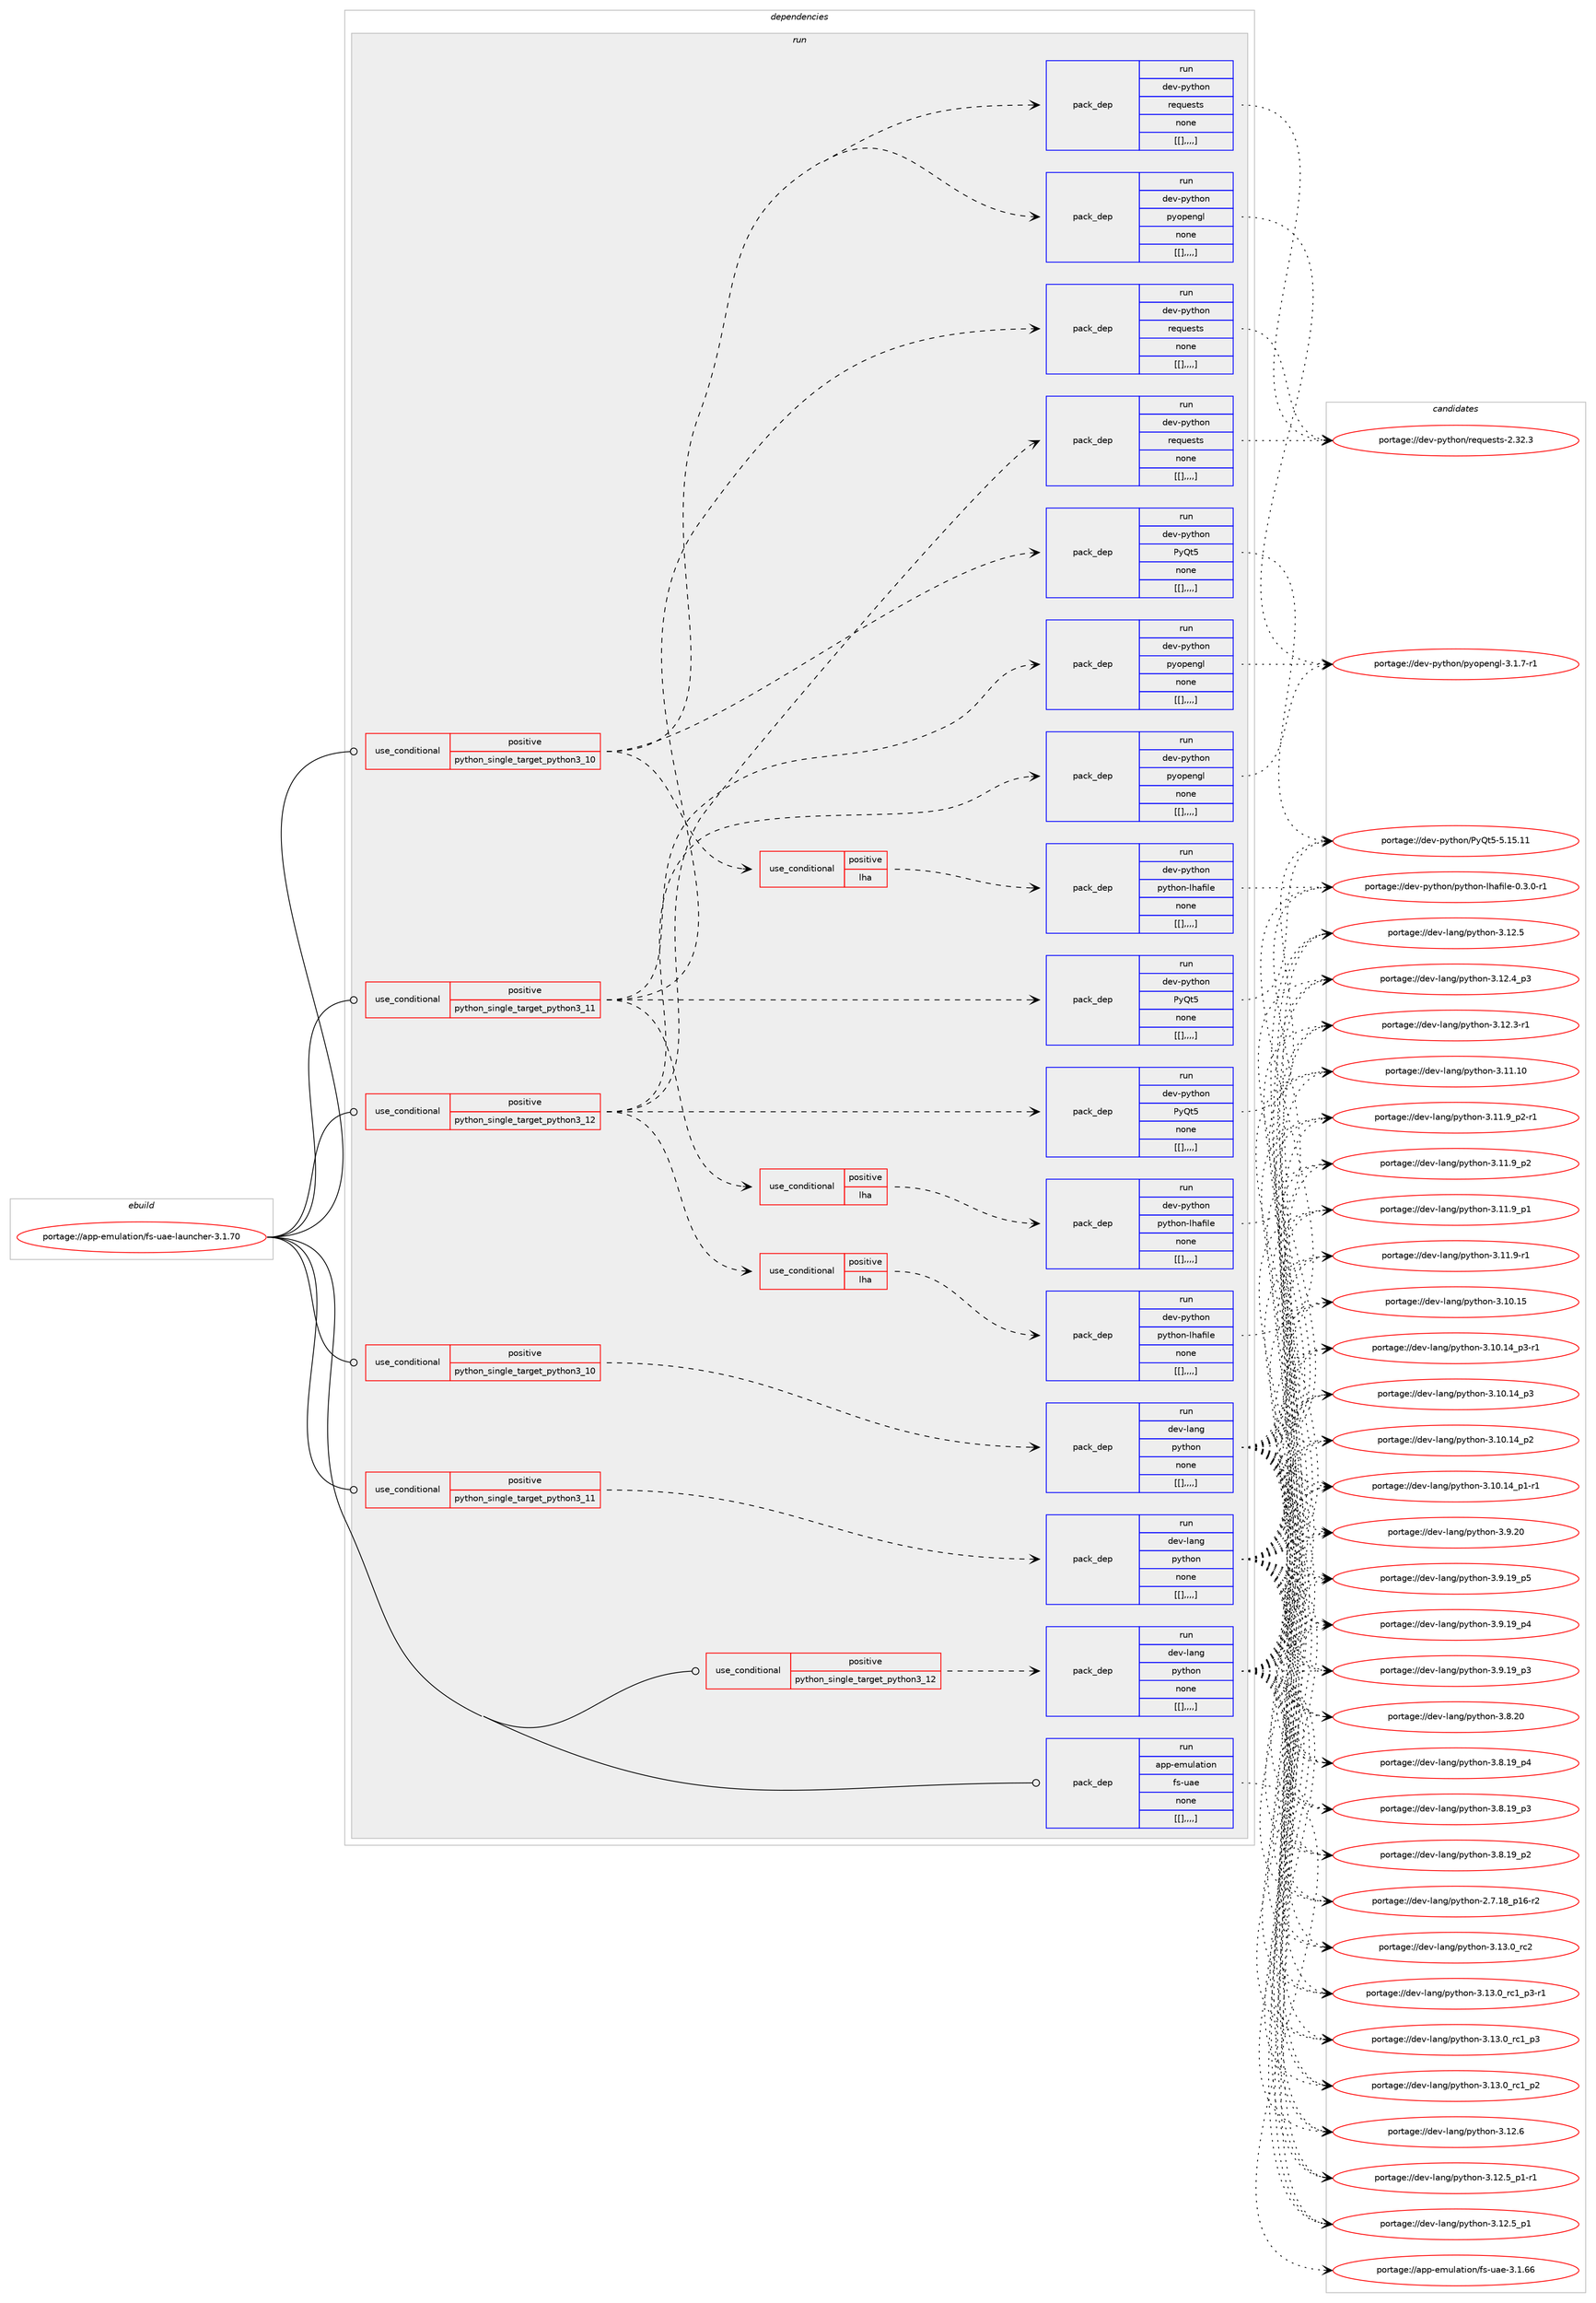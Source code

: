 digraph prolog {

# *************
# Graph options
# *************

newrank=true;
concentrate=true;
compound=true;
graph [rankdir=LR,fontname=Helvetica,fontsize=10,ranksep=1.5];#, ranksep=2.5, nodesep=0.2];
edge  [arrowhead=vee];
node  [fontname=Helvetica,fontsize=10];

# **********
# The ebuild
# **********

subgraph cluster_leftcol {
color=gray;
label=<<i>ebuild</i>>;
id [label="portage://app-emulation/fs-uae-launcher-3.1.70", color=red, width=4, href="../app-emulation/fs-uae-launcher-3.1.70.svg"];
}

# ****************
# The dependencies
# ****************

subgraph cluster_midcol {
color=gray;
label=<<i>dependencies</i>>;
subgraph cluster_compile {
fillcolor="#eeeeee";
style=filled;
label=<<i>compile</i>>;
}
subgraph cluster_compileandrun {
fillcolor="#eeeeee";
style=filled;
label=<<i>compile and run</i>>;
}
subgraph cluster_run {
fillcolor="#eeeeee";
style=filled;
label=<<i>run</i>>;
subgraph cond6643 {
dependency24711 [label=<<TABLE BORDER="0" CELLBORDER="1" CELLSPACING="0" CELLPADDING="4"><TR><TD ROWSPAN="3" CELLPADDING="10">use_conditional</TD></TR><TR><TD>positive</TD></TR><TR><TD>python_single_target_python3_10</TD></TR></TABLE>>, shape=none, color=red];
subgraph pack17916 {
dependency24712 [label=<<TABLE BORDER="0" CELLBORDER="1" CELLSPACING="0" CELLPADDING="4" WIDTH="220"><TR><TD ROWSPAN="6" CELLPADDING="30">pack_dep</TD></TR><TR><TD WIDTH="110">run</TD></TR><TR><TD>dev-lang</TD></TR><TR><TD>python</TD></TR><TR><TD>none</TD></TR><TR><TD>[[],,,,]</TD></TR></TABLE>>, shape=none, color=blue];
}
dependency24711:e -> dependency24712:w [weight=20,style="dashed",arrowhead="vee"];
}
id:e -> dependency24711:w [weight=20,style="solid",arrowhead="odot"];
subgraph cond6644 {
dependency24713 [label=<<TABLE BORDER="0" CELLBORDER="1" CELLSPACING="0" CELLPADDING="4"><TR><TD ROWSPAN="3" CELLPADDING="10">use_conditional</TD></TR><TR><TD>positive</TD></TR><TR><TD>python_single_target_python3_10</TD></TR></TABLE>>, shape=none, color=red];
subgraph pack17917 {
dependency24714 [label=<<TABLE BORDER="0" CELLBORDER="1" CELLSPACING="0" CELLPADDING="4" WIDTH="220"><TR><TD ROWSPAN="6" CELLPADDING="30">pack_dep</TD></TR><TR><TD WIDTH="110">run</TD></TR><TR><TD>dev-python</TD></TR><TR><TD>PyQt5</TD></TR><TR><TD>none</TD></TR><TR><TD>[[],,,,]</TD></TR></TABLE>>, shape=none, color=blue];
}
dependency24713:e -> dependency24714:w [weight=20,style="dashed",arrowhead="vee"];
subgraph pack17918 {
dependency24715 [label=<<TABLE BORDER="0" CELLBORDER="1" CELLSPACING="0" CELLPADDING="4" WIDTH="220"><TR><TD ROWSPAN="6" CELLPADDING="30">pack_dep</TD></TR><TR><TD WIDTH="110">run</TD></TR><TR><TD>dev-python</TD></TR><TR><TD>pyopengl</TD></TR><TR><TD>none</TD></TR><TR><TD>[[],,,,]</TD></TR></TABLE>>, shape=none, color=blue];
}
dependency24713:e -> dependency24715:w [weight=20,style="dashed",arrowhead="vee"];
subgraph pack17919 {
dependency24716 [label=<<TABLE BORDER="0" CELLBORDER="1" CELLSPACING="0" CELLPADDING="4" WIDTH="220"><TR><TD ROWSPAN="6" CELLPADDING="30">pack_dep</TD></TR><TR><TD WIDTH="110">run</TD></TR><TR><TD>dev-python</TD></TR><TR><TD>requests</TD></TR><TR><TD>none</TD></TR><TR><TD>[[],,,,]</TD></TR></TABLE>>, shape=none, color=blue];
}
dependency24713:e -> dependency24716:w [weight=20,style="dashed",arrowhead="vee"];
subgraph cond6645 {
dependency24717 [label=<<TABLE BORDER="0" CELLBORDER="1" CELLSPACING="0" CELLPADDING="4"><TR><TD ROWSPAN="3" CELLPADDING="10">use_conditional</TD></TR><TR><TD>positive</TD></TR><TR><TD>lha</TD></TR></TABLE>>, shape=none, color=red];
subgraph pack17920 {
dependency24718 [label=<<TABLE BORDER="0" CELLBORDER="1" CELLSPACING="0" CELLPADDING="4" WIDTH="220"><TR><TD ROWSPAN="6" CELLPADDING="30">pack_dep</TD></TR><TR><TD WIDTH="110">run</TD></TR><TR><TD>dev-python</TD></TR><TR><TD>python-lhafile</TD></TR><TR><TD>none</TD></TR><TR><TD>[[],,,,]</TD></TR></TABLE>>, shape=none, color=blue];
}
dependency24717:e -> dependency24718:w [weight=20,style="dashed",arrowhead="vee"];
}
dependency24713:e -> dependency24717:w [weight=20,style="dashed",arrowhead="vee"];
}
id:e -> dependency24713:w [weight=20,style="solid",arrowhead="odot"];
subgraph cond6646 {
dependency24719 [label=<<TABLE BORDER="0" CELLBORDER="1" CELLSPACING="0" CELLPADDING="4"><TR><TD ROWSPAN="3" CELLPADDING="10">use_conditional</TD></TR><TR><TD>positive</TD></TR><TR><TD>python_single_target_python3_11</TD></TR></TABLE>>, shape=none, color=red];
subgraph pack17921 {
dependency24720 [label=<<TABLE BORDER="0" CELLBORDER="1" CELLSPACING="0" CELLPADDING="4" WIDTH="220"><TR><TD ROWSPAN="6" CELLPADDING="30">pack_dep</TD></TR><TR><TD WIDTH="110">run</TD></TR><TR><TD>dev-lang</TD></TR><TR><TD>python</TD></TR><TR><TD>none</TD></TR><TR><TD>[[],,,,]</TD></TR></TABLE>>, shape=none, color=blue];
}
dependency24719:e -> dependency24720:w [weight=20,style="dashed",arrowhead="vee"];
}
id:e -> dependency24719:w [weight=20,style="solid",arrowhead="odot"];
subgraph cond6647 {
dependency24721 [label=<<TABLE BORDER="0" CELLBORDER="1" CELLSPACING="0" CELLPADDING="4"><TR><TD ROWSPAN="3" CELLPADDING="10">use_conditional</TD></TR><TR><TD>positive</TD></TR><TR><TD>python_single_target_python3_11</TD></TR></TABLE>>, shape=none, color=red];
subgraph pack17922 {
dependency24722 [label=<<TABLE BORDER="0" CELLBORDER="1" CELLSPACING="0" CELLPADDING="4" WIDTH="220"><TR><TD ROWSPAN="6" CELLPADDING="30">pack_dep</TD></TR><TR><TD WIDTH="110">run</TD></TR><TR><TD>dev-python</TD></TR><TR><TD>PyQt5</TD></TR><TR><TD>none</TD></TR><TR><TD>[[],,,,]</TD></TR></TABLE>>, shape=none, color=blue];
}
dependency24721:e -> dependency24722:w [weight=20,style="dashed",arrowhead="vee"];
subgraph pack17923 {
dependency24723 [label=<<TABLE BORDER="0" CELLBORDER="1" CELLSPACING="0" CELLPADDING="4" WIDTH="220"><TR><TD ROWSPAN="6" CELLPADDING="30">pack_dep</TD></TR><TR><TD WIDTH="110">run</TD></TR><TR><TD>dev-python</TD></TR><TR><TD>pyopengl</TD></TR><TR><TD>none</TD></TR><TR><TD>[[],,,,]</TD></TR></TABLE>>, shape=none, color=blue];
}
dependency24721:e -> dependency24723:w [weight=20,style="dashed",arrowhead="vee"];
subgraph pack17924 {
dependency24724 [label=<<TABLE BORDER="0" CELLBORDER="1" CELLSPACING="0" CELLPADDING="4" WIDTH="220"><TR><TD ROWSPAN="6" CELLPADDING="30">pack_dep</TD></TR><TR><TD WIDTH="110">run</TD></TR><TR><TD>dev-python</TD></TR><TR><TD>requests</TD></TR><TR><TD>none</TD></TR><TR><TD>[[],,,,]</TD></TR></TABLE>>, shape=none, color=blue];
}
dependency24721:e -> dependency24724:w [weight=20,style="dashed",arrowhead="vee"];
subgraph cond6648 {
dependency24725 [label=<<TABLE BORDER="0" CELLBORDER="1" CELLSPACING="0" CELLPADDING="4"><TR><TD ROWSPAN="3" CELLPADDING="10">use_conditional</TD></TR><TR><TD>positive</TD></TR><TR><TD>lha</TD></TR></TABLE>>, shape=none, color=red];
subgraph pack17925 {
dependency24726 [label=<<TABLE BORDER="0" CELLBORDER="1" CELLSPACING="0" CELLPADDING="4" WIDTH="220"><TR><TD ROWSPAN="6" CELLPADDING="30">pack_dep</TD></TR><TR><TD WIDTH="110">run</TD></TR><TR><TD>dev-python</TD></TR><TR><TD>python-lhafile</TD></TR><TR><TD>none</TD></TR><TR><TD>[[],,,,]</TD></TR></TABLE>>, shape=none, color=blue];
}
dependency24725:e -> dependency24726:w [weight=20,style="dashed",arrowhead="vee"];
}
dependency24721:e -> dependency24725:w [weight=20,style="dashed",arrowhead="vee"];
}
id:e -> dependency24721:w [weight=20,style="solid",arrowhead="odot"];
subgraph cond6649 {
dependency24727 [label=<<TABLE BORDER="0" CELLBORDER="1" CELLSPACING="0" CELLPADDING="4"><TR><TD ROWSPAN="3" CELLPADDING="10">use_conditional</TD></TR><TR><TD>positive</TD></TR><TR><TD>python_single_target_python3_12</TD></TR></TABLE>>, shape=none, color=red];
subgraph pack17926 {
dependency24728 [label=<<TABLE BORDER="0" CELLBORDER="1" CELLSPACING="0" CELLPADDING="4" WIDTH="220"><TR><TD ROWSPAN="6" CELLPADDING="30">pack_dep</TD></TR><TR><TD WIDTH="110">run</TD></TR><TR><TD>dev-lang</TD></TR><TR><TD>python</TD></TR><TR><TD>none</TD></TR><TR><TD>[[],,,,]</TD></TR></TABLE>>, shape=none, color=blue];
}
dependency24727:e -> dependency24728:w [weight=20,style="dashed",arrowhead="vee"];
}
id:e -> dependency24727:w [weight=20,style="solid",arrowhead="odot"];
subgraph cond6650 {
dependency24729 [label=<<TABLE BORDER="0" CELLBORDER="1" CELLSPACING="0" CELLPADDING="4"><TR><TD ROWSPAN="3" CELLPADDING="10">use_conditional</TD></TR><TR><TD>positive</TD></TR><TR><TD>python_single_target_python3_12</TD></TR></TABLE>>, shape=none, color=red];
subgraph pack17927 {
dependency24730 [label=<<TABLE BORDER="0" CELLBORDER="1" CELLSPACING="0" CELLPADDING="4" WIDTH="220"><TR><TD ROWSPAN="6" CELLPADDING="30">pack_dep</TD></TR><TR><TD WIDTH="110">run</TD></TR><TR><TD>dev-python</TD></TR><TR><TD>PyQt5</TD></TR><TR><TD>none</TD></TR><TR><TD>[[],,,,]</TD></TR></TABLE>>, shape=none, color=blue];
}
dependency24729:e -> dependency24730:w [weight=20,style="dashed",arrowhead="vee"];
subgraph pack17928 {
dependency24731 [label=<<TABLE BORDER="0" CELLBORDER="1" CELLSPACING="0" CELLPADDING="4" WIDTH="220"><TR><TD ROWSPAN="6" CELLPADDING="30">pack_dep</TD></TR><TR><TD WIDTH="110">run</TD></TR><TR><TD>dev-python</TD></TR><TR><TD>pyopengl</TD></TR><TR><TD>none</TD></TR><TR><TD>[[],,,,]</TD></TR></TABLE>>, shape=none, color=blue];
}
dependency24729:e -> dependency24731:w [weight=20,style="dashed",arrowhead="vee"];
subgraph pack17929 {
dependency24732 [label=<<TABLE BORDER="0" CELLBORDER="1" CELLSPACING="0" CELLPADDING="4" WIDTH="220"><TR><TD ROWSPAN="6" CELLPADDING="30">pack_dep</TD></TR><TR><TD WIDTH="110">run</TD></TR><TR><TD>dev-python</TD></TR><TR><TD>requests</TD></TR><TR><TD>none</TD></TR><TR><TD>[[],,,,]</TD></TR></TABLE>>, shape=none, color=blue];
}
dependency24729:e -> dependency24732:w [weight=20,style="dashed",arrowhead="vee"];
subgraph cond6651 {
dependency24733 [label=<<TABLE BORDER="0" CELLBORDER="1" CELLSPACING="0" CELLPADDING="4"><TR><TD ROWSPAN="3" CELLPADDING="10">use_conditional</TD></TR><TR><TD>positive</TD></TR><TR><TD>lha</TD></TR></TABLE>>, shape=none, color=red];
subgraph pack17930 {
dependency24734 [label=<<TABLE BORDER="0" CELLBORDER="1" CELLSPACING="0" CELLPADDING="4" WIDTH="220"><TR><TD ROWSPAN="6" CELLPADDING="30">pack_dep</TD></TR><TR><TD WIDTH="110">run</TD></TR><TR><TD>dev-python</TD></TR><TR><TD>python-lhafile</TD></TR><TR><TD>none</TD></TR><TR><TD>[[],,,,]</TD></TR></TABLE>>, shape=none, color=blue];
}
dependency24733:e -> dependency24734:w [weight=20,style="dashed",arrowhead="vee"];
}
dependency24729:e -> dependency24733:w [weight=20,style="dashed",arrowhead="vee"];
}
id:e -> dependency24729:w [weight=20,style="solid",arrowhead="odot"];
subgraph pack17931 {
dependency24735 [label=<<TABLE BORDER="0" CELLBORDER="1" CELLSPACING="0" CELLPADDING="4" WIDTH="220"><TR><TD ROWSPAN="6" CELLPADDING="30">pack_dep</TD></TR><TR><TD WIDTH="110">run</TD></TR><TR><TD>app-emulation</TD></TR><TR><TD>fs-uae</TD></TR><TR><TD>none</TD></TR><TR><TD>[[],,,,]</TD></TR></TABLE>>, shape=none, color=blue];
}
id:e -> dependency24735:w [weight=20,style="solid",arrowhead="odot"];
}
}

# **************
# The candidates
# **************

subgraph cluster_choices {
rank=same;
color=gray;
label=<<i>candidates</i>>;

subgraph choice17916 {
color=black;
nodesep=1;
choice10010111845108971101034711212111610411111045514649514648951149950 [label="portage://dev-lang/python-3.13.0_rc2", color=red, width=4,href="../dev-lang/python-3.13.0_rc2.svg"];
choice1001011184510897110103471121211161041111104551464951464895114994995112514511449 [label="portage://dev-lang/python-3.13.0_rc1_p3-r1", color=red, width=4,href="../dev-lang/python-3.13.0_rc1_p3-r1.svg"];
choice100101118451089711010347112121116104111110455146495146489511499499511251 [label="portage://dev-lang/python-3.13.0_rc1_p3", color=red, width=4,href="../dev-lang/python-3.13.0_rc1_p3.svg"];
choice100101118451089711010347112121116104111110455146495146489511499499511250 [label="portage://dev-lang/python-3.13.0_rc1_p2", color=red, width=4,href="../dev-lang/python-3.13.0_rc1_p2.svg"];
choice10010111845108971101034711212111610411111045514649504654 [label="portage://dev-lang/python-3.12.6", color=red, width=4,href="../dev-lang/python-3.12.6.svg"];
choice1001011184510897110103471121211161041111104551464950465395112494511449 [label="portage://dev-lang/python-3.12.5_p1-r1", color=red, width=4,href="../dev-lang/python-3.12.5_p1-r1.svg"];
choice100101118451089711010347112121116104111110455146495046539511249 [label="portage://dev-lang/python-3.12.5_p1", color=red, width=4,href="../dev-lang/python-3.12.5_p1.svg"];
choice10010111845108971101034711212111610411111045514649504653 [label="portage://dev-lang/python-3.12.5", color=red, width=4,href="../dev-lang/python-3.12.5.svg"];
choice100101118451089711010347112121116104111110455146495046529511251 [label="portage://dev-lang/python-3.12.4_p3", color=red, width=4,href="../dev-lang/python-3.12.4_p3.svg"];
choice100101118451089711010347112121116104111110455146495046514511449 [label="portage://dev-lang/python-3.12.3-r1", color=red, width=4,href="../dev-lang/python-3.12.3-r1.svg"];
choice1001011184510897110103471121211161041111104551464949464948 [label="portage://dev-lang/python-3.11.10", color=red, width=4,href="../dev-lang/python-3.11.10.svg"];
choice1001011184510897110103471121211161041111104551464949465795112504511449 [label="portage://dev-lang/python-3.11.9_p2-r1", color=red, width=4,href="../dev-lang/python-3.11.9_p2-r1.svg"];
choice100101118451089711010347112121116104111110455146494946579511250 [label="portage://dev-lang/python-3.11.9_p2", color=red, width=4,href="../dev-lang/python-3.11.9_p2.svg"];
choice100101118451089711010347112121116104111110455146494946579511249 [label="portage://dev-lang/python-3.11.9_p1", color=red, width=4,href="../dev-lang/python-3.11.9_p1.svg"];
choice100101118451089711010347112121116104111110455146494946574511449 [label="portage://dev-lang/python-3.11.9-r1", color=red, width=4,href="../dev-lang/python-3.11.9-r1.svg"];
choice1001011184510897110103471121211161041111104551464948464953 [label="portage://dev-lang/python-3.10.15", color=red, width=4,href="../dev-lang/python-3.10.15.svg"];
choice100101118451089711010347112121116104111110455146494846495295112514511449 [label="portage://dev-lang/python-3.10.14_p3-r1", color=red, width=4,href="../dev-lang/python-3.10.14_p3-r1.svg"];
choice10010111845108971101034711212111610411111045514649484649529511251 [label="portage://dev-lang/python-3.10.14_p3", color=red, width=4,href="../dev-lang/python-3.10.14_p3.svg"];
choice10010111845108971101034711212111610411111045514649484649529511250 [label="portage://dev-lang/python-3.10.14_p2", color=red, width=4,href="../dev-lang/python-3.10.14_p2.svg"];
choice100101118451089711010347112121116104111110455146494846495295112494511449 [label="portage://dev-lang/python-3.10.14_p1-r1", color=red, width=4,href="../dev-lang/python-3.10.14_p1-r1.svg"];
choice10010111845108971101034711212111610411111045514657465048 [label="portage://dev-lang/python-3.9.20", color=red, width=4,href="../dev-lang/python-3.9.20.svg"];
choice100101118451089711010347112121116104111110455146574649579511253 [label="portage://dev-lang/python-3.9.19_p5", color=red, width=4,href="../dev-lang/python-3.9.19_p5.svg"];
choice100101118451089711010347112121116104111110455146574649579511252 [label="portage://dev-lang/python-3.9.19_p4", color=red, width=4,href="../dev-lang/python-3.9.19_p4.svg"];
choice100101118451089711010347112121116104111110455146574649579511251 [label="portage://dev-lang/python-3.9.19_p3", color=red, width=4,href="../dev-lang/python-3.9.19_p3.svg"];
choice10010111845108971101034711212111610411111045514656465048 [label="portage://dev-lang/python-3.8.20", color=red, width=4,href="../dev-lang/python-3.8.20.svg"];
choice100101118451089711010347112121116104111110455146564649579511252 [label="portage://dev-lang/python-3.8.19_p4", color=red, width=4,href="../dev-lang/python-3.8.19_p4.svg"];
choice100101118451089711010347112121116104111110455146564649579511251 [label="portage://dev-lang/python-3.8.19_p3", color=red, width=4,href="../dev-lang/python-3.8.19_p3.svg"];
choice100101118451089711010347112121116104111110455146564649579511250 [label="portage://dev-lang/python-3.8.19_p2", color=red, width=4,href="../dev-lang/python-3.8.19_p2.svg"];
choice100101118451089711010347112121116104111110455046554649569511249544511450 [label="portage://dev-lang/python-2.7.18_p16-r2", color=red, width=4,href="../dev-lang/python-2.7.18_p16-r2.svg"];
dependency24712:e -> choice10010111845108971101034711212111610411111045514649514648951149950:w [style=dotted,weight="100"];
dependency24712:e -> choice1001011184510897110103471121211161041111104551464951464895114994995112514511449:w [style=dotted,weight="100"];
dependency24712:e -> choice100101118451089711010347112121116104111110455146495146489511499499511251:w [style=dotted,weight="100"];
dependency24712:e -> choice100101118451089711010347112121116104111110455146495146489511499499511250:w [style=dotted,weight="100"];
dependency24712:e -> choice10010111845108971101034711212111610411111045514649504654:w [style=dotted,weight="100"];
dependency24712:e -> choice1001011184510897110103471121211161041111104551464950465395112494511449:w [style=dotted,weight="100"];
dependency24712:e -> choice100101118451089711010347112121116104111110455146495046539511249:w [style=dotted,weight="100"];
dependency24712:e -> choice10010111845108971101034711212111610411111045514649504653:w [style=dotted,weight="100"];
dependency24712:e -> choice100101118451089711010347112121116104111110455146495046529511251:w [style=dotted,weight="100"];
dependency24712:e -> choice100101118451089711010347112121116104111110455146495046514511449:w [style=dotted,weight="100"];
dependency24712:e -> choice1001011184510897110103471121211161041111104551464949464948:w [style=dotted,weight="100"];
dependency24712:e -> choice1001011184510897110103471121211161041111104551464949465795112504511449:w [style=dotted,weight="100"];
dependency24712:e -> choice100101118451089711010347112121116104111110455146494946579511250:w [style=dotted,weight="100"];
dependency24712:e -> choice100101118451089711010347112121116104111110455146494946579511249:w [style=dotted,weight="100"];
dependency24712:e -> choice100101118451089711010347112121116104111110455146494946574511449:w [style=dotted,weight="100"];
dependency24712:e -> choice1001011184510897110103471121211161041111104551464948464953:w [style=dotted,weight="100"];
dependency24712:e -> choice100101118451089711010347112121116104111110455146494846495295112514511449:w [style=dotted,weight="100"];
dependency24712:e -> choice10010111845108971101034711212111610411111045514649484649529511251:w [style=dotted,weight="100"];
dependency24712:e -> choice10010111845108971101034711212111610411111045514649484649529511250:w [style=dotted,weight="100"];
dependency24712:e -> choice100101118451089711010347112121116104111110455146494846495295112494511449:w [style=dotted,weight="100"];
dependency24712:e -> choice10010111845108971101034711212111610411111045514657465048:w [style=dotted,weight="100"];
dependency24712:e -> choice100101118451089711010347112121116104111110455146574649579511253:w [style=dotted,weight="100"];
dependency24712:e -> choice100101118451089711010347112121116104111110455146574649579511252:w [style=dotted,weight="100"];
dependency24712:e -> choice100101118451089711010347112121116104111110455146574649579511251:w [style=dotted,weight="100"];
dependency24712:e -> choice10010111845108971101034711212111610411111045514656465048:w [style=dotted,weight="100"];
dependency24712:e -> choice100101118451089711010347112121116104111110455146564649579511252:w [style=dotted,weight="100"];
dependency24712:e -> choice100101118451089711010347112121116104111110455146564649579511251:w [style=dotted,weight="100"];
dependency24712:e -> choice100101118451089711010347112121116104111110455146564649579511250:w [style=dotted,weight="100"];
dependency24712:e -> choice100101118451089711010347112121116104111110455046554649569511249544511450:w [style=dotted,weight="100"];
}
subgraph choice17917 {
color=black;
nodesep=1;
choice10010111845112121116104111110478012181116534553464953464949 [label="portage://dev-python/PyQt5-5.15.11", color=red, width=4,href="../dev-python/PyQt5-5.15.11.svg"];
dependency24714:e -> choice10010111845112121116104111110478012181116534553464953464949:w [style=dotted,weight="100"];
}
subgraph choice17918 {
color=black;
nodesep=1;
choice10010111845112121116104111110471121211111121011101031084551464946554511449 [label="portage://dev-python/pyopengl-3.1.7-r1", color=red, width=4,href="../dev-python/pyopengl-3.1.7-r1.svg"];
dependency24715:e -> choice10010111845112121116104111110471121211111121011101031084551464946554511449:w [style=dotted,weight="100"];
}
subgraph choice17919 {
color=black;
nodesep=1;
choice100101118451121211161041111104711410111311710111511611545504651504651 [label="portage://dev-python/requests-2.32.3", color=red, width=4,href="../dev-python/requests-2.32.3.svg"];
dependency24716:e -> choice100101118451121211161041111104711410111311710111511611545504651504651:w [style=dotted,weight="100"];
}
subgraph choice17920 {
color=black;
nodesep=1;
choice100101118451121211161041111104711212111610411111045108104971021051081014548465146484511449 [label="portage://dev-python/python-lhafile-0.3.0-r1", color=red, width=4,href="../dev-python/python-lhafile-0.3.0-r1.svg"];
dependency24718:e -> choice100101118451121211161041111104711212111610411111045108104971021051081014548465146484511449:w [style=dotted,weight="100"];
}
subgraph choice17921 {
color=black;
nodesep=1;
choice10010111845108971101034711212111610411111045514649514648951149950 [label="portage://dev-lang/python-3.13.0_rc2", color=red, width=4,href="../dev-lang/python-3.13.0_rc2.svg"];
choice1001011184510897110103471121211161041111104551464951464895114994995112514511449 [label="portage://dev-lang/python-3.13.0_rc1_p3-r1", color=red, width=4,href="../dev-lang/python-3.13.0_rc1_p3-r1.svg"];
choice100101118451089711010347112121116104111110455146495146489511499499511251 [label="portage://dev-lang/python-3.13.0_rc1_p3", color=red, width=4,href="../dev-lang/python-3.13.0_rc1_p3.svg"];
choice100101118451089711010347112121116104111110455146495146489511499499511250 [label="portage://dev-lang/python-3.13.0_rc1_p2", color=red, width=4,href="../dev-lang/python-3.13.0_rc1_p2.svg"];
choice10010111845108971101034711212111610411111045514649504654 [label="portage://dev-lang/python-3.12.6", color=red, width=4,href="../dev-lang/python-3.12.6.svg"];
choice1001011184510897110103471121211161041111104551464950465395112494511449 [label="portage://dev-lang/python-3.12.5_p1-r1", color=red, width=4,href="../dev-lang/python-3.12.5_p1-r1.svg"];
choice100101118451089711010347112121116104111110455146495046539511249 [label="portage://dev-lang/python-3.12.5_p1", color=red, width=4,href="../dev-lang/python-3.12.5_p1.svg"];
choice10010111845108971101034711212111610411111045514649504653 [label="portage://dev-lang/python-3.12.5", color=red, width=4,href="../dev-lang/python-3.12.5.svg"];
choice100101118451089711010347112121116104111110455146495046529511251 [label="portage://dev-lang/python-3.12.4_p3", color=red, width=4,href="../dev-lang/python-3.12.4_p3.svg"];
choice100101118451089711010347112121116104111110455146495046514511449 [label="portage://dev-lang/python-3.12.3-r1", color=red, width=4,href="../dev-lang/python-3.12.3-r1.svg"];
choice1001011184510897110103471121211161041111104551464949464948 [label="portage://dev-lang/python-3.11.10", color=red, width=4,href="../dev-lang/python-3.11.10.svg"];
choice1001011184510897110103471121211161041111104551464949465795112504511449 [label="portage://dev-lang/python-3.11.9_p2-r1", color=red, width=4,href="../dev-lang/python-3.11.9_p2-r1.svg"];
choice100101118451089711010347112121116104111110455146494946579511250 [label="portage://dev-lang/python-3.11.9_p2", color=red, width=4,href="../dev-lang/python-3.11.9_p2.svg"];
choice100101118451089711010347112121116104111110455146494946579511249 [label="portage://dev-lang/python-3.11.9_p1", color=red, width=4,href="../dev-lang/python-3.11.9_p1.svg"];
choice100101118451089711010347112121116104111110455146494946574511449 [label="portage://dev-lang/python-3.11.9-r1", color=red, width=4,href="../dev-lang/python-3.11.9-r1.svg"];
choice1001011184510897110103471121211161041111104551464948464953 [label="portage://dev-lang/python-3.10.15", color=red, width=4,href="../dev-lang/python-3.10.15.svg"];
choice100101118451089711010347112121116104111110455146494846495295112514511449 [label="portage://dev-lang/python-3.10.14_p3-r1", color=red, width=4,href="../dev-lang/python-3.10.14_p3-r1.svg"];
choice10010111845108971101034711212111610411111045514649484649529511251 [label="portage://dev-lang/python-3.10.14_p3", color=red, width=4,href="../dev-lang/python-3.10.14_p3.svg"];
choice10010111845108971101034711212111610411111045514649484649529511250 [label="portage://dev-lang/python-3.10.14_p2", color=red, width=4,href="../dev-lang/python-3.10.14_p2.svg"];
choice100101118451089711010347112121116104111110455146494846495295112494511449 [label="portage://dev-lang/python-3.10.14_p1-r1", color=red, width=4,href="../dev-lang/python-3.10.14_p1-r1.svg"];
choice10010111845108971101034711212111610411111045514657465048 [label="portage://dev-lang/python-3.9.20", color=red, width=4,href="../dev-lang/python-3.9.20.svg"];
choice100101118451089711010347112121116104111110455146574649579511253 [label="portage://dev-lang/python-3.9.19_p5", color=red, width=4,href="../dev-lang/python-3.9.19_p5.svg"];
choice100101118451089711010347112121116104111110455146574649579511252 [label="portage://dev-lang/python-3.9.19_p4", color=red, width=4,href="../dev-lang/python-3.9.19_p4.svg"];
choice100101118451089711010347112121116104111110455146574649579511251 [label="portage://dev-lang/python-3.9.19_p3", color=red, width=4,href="../dev-lang/python-3.9.19_p3.svg"];
choice10010111845108971101034711212111610411111045514656465048 [label="portage://dev-lang/python-3.8.20", color=red, width=4,href="../dev-lang/python-3.8.20.svg"];
choice100101118451089711010347112121116104111110455146564649579511252 [label="portage://dev-lang/python-3.8.19_p4", color=red, width=4,href="../dev-lang/python-3.8.19_p4.svg"];
choice100101118451089711010347112121116104111110455146564649579511251 [label="portage://dev-lang/python-3.8.19_p3", color=red, width=4,href="../dev-lang/python-3.8.19_p3.svg"];
choice100101118451089711010347112121116104111110455146564649579511250 [label="portage://dev-lang/python-3.8.19_p2", color=red, width=4,href="../dev-lang/python-3.8.19_p2.svg"];
choice100101118451089711010347112121116104111110455046554649569511249544511450 [label="portage://dev-lang/python-2.7.18_p16-r2", color=red, width=4,href="../dev-lang/python-2.7.18_p16-r2.svg"];
dependency24720:e -> choice10010111845108971101034711212111610411111045514649514648951149950:w [style=dotted,weight="100"];
dependency24720:e -> choice1001011184510897110103471121211161041111104551464951464895114994995112514511449:w [style=dotted,weight="100"];
dependency24720:e -> choice100101118451089711010347112121116104111110455146495146489511499499511251:w [style=dotted,weight="100"];
dependency24720:e -> choice100101118451089711010347112121116104111110455146495146489511499499511250:w [style=dotted,weight="100"];
dependency24720:e -> choice10010111845108971101034711212111610411111045514649504654:w [style=dotted,weight="100"];
dependency24720:e -> choice1001011184510897110103471121211161041111104551464950465395112494511449:w [style=dotted,weight="100"];
dependency24720:e -> choice100101118451089711010347112121116104111110455146495046539511249:w [style=dotted,weight="100"];
dependency24720:e -> choice10010111845108971101034711212111610411111045514649504653:w [style=dotted,weight="100"];
dependency24720:e -> choice100101118451089711010347112121116104111110455146495046529511251:w [style=dotted,weight="100"];
dependency24720:e -> choice100101118451089711010347112121116104111110455146495046514511449:w [style=dotted,weight="100"];
dependency24720:e -> choice1001011184510897110103471121211161041111104551464949464948:w [style=dotted,weight="100"];
dependency24720:e -> choice1001011184510897110103471121211161041111104551464949465795112504511449:w [style=dotted,weight="100"];
dependency24720:e -> choice100101118451089711010347112121116104111110455146494946579511250:w [style=dotted,weight="100"];
dependency24720:e -> choice100101118451089711010347112121116104111110455146494946579511249:w [style=dotted,weight="100"];
dependency24720:e -> choice100101118451089711010347112121116104111110455146494946574511449:w [style=dotted,weight="100"];
dependency24720:e -> choice1001011184510897110103471121211161041111104551464948464953:w [style=dotted,weight="100"];
dependency24720:e -> choice100101118451089711010347112121116104111110455146494846495295112514511449:w [style=dotted,weight="100"];
dependency24720:e -> choice10010111845108971101034711212111610411111045514649484649529511251:w [style=dotted,weight="100"];
dependency24720:e -> choice10010111845108971101034711212111610411111045514649484649529511250:w [style=dotted,weight="100"];
dependency24720:e -> choice100101118451089711010347112121116104111110455146494846495295112494511449:w [style=dotted,weight="100"];
dependency24720:e -> choice10010111845108971101034711212111610411111045514657465048:w [style=dotted,weight="100"];
dependency24720:e -> choice100101118451089711010347112121116104111110455146574649579511253:w [style=dotted,weight="100"];
dependency24720:e -> choice100101118451089711010347112121116104111110455146574649579511252:w [style=dotted,weight="100"];
dependency24720:e -> choice100101118451089711010347112121116104111110455146574649579511251:w [style=dotted,weight="100"];
dependency24720:e -> choice10010111845108971101034711212111610411111045514656465048:w [style=dotted,weight="100"];
dependency24720:e -> choice100101118451089711010347112121116104111110455146564649579511252:w [style=dotted,weight="100"];
dependency24720:e -> choice100101118451089711010347112121116104111110455146564649579511251:w [style=dotted,weight="100"];
dependency24720:e -> choice100101118451089711010347112121116104111110455146564649579511250:w [style=dotted,weight="100"];
dependency24720:e -> choice100101118451089711010347112121116104111110455046554649569511249544511450:w [style=dotted,weight="100"];
}
subgraph choice17922 {
color=black;
nodesep=1;
choice10010111845112121116104111110478012181116534553464953464949 [label="portage://dev-python/PyQt5-5.15.11", color=red, width=4,href="../dev-python/PyQt5-5.15.11.svg"];
dependency24722:e -> choice10010111845112121116104111110478012181116534553464953464949:w [style=dotted,weight="100"];
}
subgraph choice17923 {
color=black;
nodesep=1;
choice10010111845112121116104111110471121211111121011101031084551464946554511449 [label="portage://dev-python/pyopengl-3.1.7-r1", color=red, width=4,href="../dev-python/pyopengl-3.1.7-r1.svg"];
dependency24723:e -> choice10010111845112121116104111110471121211111121011101031084551464946554511449:w [style=dotted,weight="100"];
}
subgraph choice17924 {
color=black;
nodesep=1;
choice100101118451121211161041111104711410111311710111511611545504651504651 [label="portage://dev-python/requests-2.32.3", color=red, width=4,href="../dev-python/requests-2.32.3.svg"];
dependency24724:e -> choice100101118451121211161041111104711410111311710111511611545504651504651:w [style=dotted,weight="100"];
}
subgraph choice17925 {
color=black;
nodesep=1;
choice100101118451121211161041111104711212111610411111045108104971021051081014548465146484511449 [label="portage://dev-python/python-lhafile-0.3.0-r1", color=red, width=4,href="../dev-python/python-lhafile-0.3.0-r1.svg"];
dependency24726:e -> choice100101118451121211161041111104711212111610411111045108104971021051081014548465146484511449:w [style=dotted,weight="100"];
}
subgraph choice17926 {
color=black;
nodesep=1;
choice10010111845108971101034711212111610411111045514649514648951149950 [label="portage://dev-lang/python-3.13.0_rc2", color=red, width=4,href="../dev-lang/python-3.13.0_rc2.svg"];
choice1001011184510897110103471121211161041111104551464951464895114994995112514511449 [label="portage://dev-lang/python-3.13.0_rc1_p3-r1", color=red, width=4,href="../dev-lang/python-3.13.0_rc1_p3-r1.svg"];
choice100101118451089711010347112121116104111110455146495146489511499499511251 [label="portage://dev-lang/python-3.13.0_rc1_p3", color=red, width=4,href="../dev-lang/python-3.13.0_rc1_p3.svg"];
choice100101118451089711010347112121116104111110455146495146489511499499511250 [label="portage://dev-lang/python-3.13.0_rc1_p2", color=red, width=4,href="../dev-lang/python-3.13.0_rc1_p2.svg"];
choice10010111845108971101034711212111610411111045514649504654 [label="portage://dev-lang/python-3.12.6", color=red, width=4,href="../dev-lang/python-3.12.6.svg"];
choice1001011184510897110103471121211161041111104551464950465395112494511449 [label="portage://dev-lang/python-3.12.5_p1-r1", color=red, width=4,href="../dev-lang/python-3.12.5_p1-r1.svg"];
choice100101118451089711010347112121116104111110455146495046539511249 [label="portage://dev-lang/python-3.12.5_p1", color=red, width=4,href="../dev-lang/python-3.12.5_p1.svg"];
choice10010111845108971101034711212111610411111045514649504653 [label="portage://dev-lang/python-3.12.5", color=red, width=4,href="../dev-lang/python-3.12.5.svg"];
choice100101118451089711010347112121116104111110455146495046529511251 [label="portage://dev-lang/python-3.12.4_p3", color=red, width=4,href="../dev-lang/python-3.12.4_p3.svg"];
choice100101118451089711010347112121116104111110455146495046514511449 [label="portage://dev-lang/python-3.12.3-r1", color=red, width=4,href="../dev-lang/python-3.12.3-r1.svg"];
choice1001011184510897110103471121211161041111104551464949464948 [label="portage://dev-lang/python-3.11.10", color=red, width=4,href="../dev-lang/python-3.11.10.svg"];
choice1001011184510897110103471121211161041111104551464949465795112504511449 [label="portage://dev-lang/python-3.11.9_p2-r1", color=red, width=4,href="../dev-lang/python-3.11.9_p2-r1.svg"];
choice100101118451089711010347112121116104111110455146494946579511250 [label="portage://dev-lang/python-3.11.9_p2", color=red, width=4,href="../dev-lang/python-3.11.9_p2.svg"];
choice100101118451089711010347112121116104111110455146494946579511249 [label="portage://dev-lang/python-3.11.9_p1", color=red, width=4,href="../dev-lang/python-3.11.9_p1.svg"];
choice100101118451089711010347112121116104111110455146494946574511449 [label="portage://dev-lang/python-3.11.9-r1", color=red, width=4,href="../dev-lang/python-3.11.9-r1.svg"];
choice1001011184510897110103471121211161041111104551464948464953 [label="portage://dev-lang/python-3.10.15", color=red, width=4,href="../dev-lang/python-3.10.15.svg"];
choice100101118451089711010347112121116104111110455146494846495295112514511449 [label="portage://dev-lang/python-3.10.14_p3-r1", color=red, width=4,href="../dev-lang/python-3.10.14_p3-r1.svg"];
choice10010111845108971101034711212111610411111045514649484649529511251 [label="portage://dev-lang/python-3.10.14_p3", color=red, width=4,href="../dev-lang/python-3.10.14_p3.svg"];
choice10010111845108971101034711212111610411111045514649484649529511250 [label="portage://dev-lang/python-3.10.14_p2", color=red, width=4,href="../dev-lang/python-3.10.14_p2.svg"];
choice100101118451089711010347112121116104111110455146494846495295112494511449 [label="portage://dev-lang/python-3.10.14_p1-r1", color=red, width=4,href="../dev-lang/python-3.10.14_p1-r1.svg"];
choice10010111845108971101034711212111610411111045514657465048 [label="portage://dev-lang/python-3.9.20", color=red, width=4,href="../dev-lang/python-3.9.20.svg"];
choice100101118451089711010347112121116104111110455146574649579511253 [label="portage://dev-lang/python-3.9.19_p5", color=red, width=4,href="../dev-lang/python-3.9.19_p5.svg"];
choice100101118451089711010347112121116104111110455146574649579511252 [label="portage://dev-lang/python-3.9.19_p4", color=red, width=4,href="../dev-lang/python-3.9.19_p4.svg"];
choice100101118451089711010347112121116104111110455146574649579511251 [label="portage://dev-lang/python-3.9.19_p3", color=red, width=4,href="../dev-lang/python-3.9.19_p3.svg"];
choice10010111845108971101034711212111610411111045514656465048 [label="portage://dev-lang/python-3.8.20", color=red, width=4,href="../dev-lang/python-3.8.20.svg"];
choice100101118451089711010347112121116104111110455146564649579511252 [label="portage://dev-lang/python-3.8.19_p4", color=red, width=4,href="../dev-lang/python-3.8.19_p4.svg"];
choice100101118451089711010347112121116104111110455146564649579511251 [label="portage://dev-lang/python-3.8.19_p3", color=red, width=4,href="../dev-lang/python-3.8.19_p3.svg"];
choice100101118451089711010347112121116104111110455146564649579511250 [label="portage://dev-lang/python-3.8.19_p2", color=red, width=4,href="../dev-lang/python-3.8.19_p2.svg"];
choice100101118451089711010347112121116104111110455046554649569511249544511450 [label="portage://dev-lang/python-2.7.18_p16-r2", color=red, width=4,href="../dev-lang/python-2.7.18_p16-r2.svg"];
dependency24728:e -> choice10010111845108971101034711212111610411111045514649514648951149950:w [style=dotted,weight="100"];
dependency24728:e -> choice1001011184510897110103471121211161041111104551464951464895114994995112514511449:w [style=dotted,weight="100"];
dependency24728:e -> choice100101118451089711010347112121116104111110455146495146489511499499511251:w [style=dotted,weight="100"];
dependency24728:e -> choice100101118451089711010347112121116104111110455146495146489511499499511250:w [style=dotted,weight="100"];
dependency24728:e -> choice10010111845108971101034711212111610411111045514649504654:w [style=dotted,weight="100"];
dependency24728:e -> choice1001011184510897110103471121211161041111104551464950465395112494511449:w [style=dotted,weight="100"];
dependency24728:e -> choice100101118451089711010347112121116104111110455146495046539511249:w [style=dotted,weight="100"];
dependency24728:e -> choice10010111845108971101034711212111610411111045514649504653:w [style=dotted,weight="100"];
dependency24728:e -> choice100101118451089711010347112121116104111110455146495046529511251:w [style=dotted,weight="100"];
dependency24728:e -> choice100101118451089711010347112121116104111110455146495046514511449:w [style=dotted,weight="100"];
dependency24728:e -> choice1001011184510897110103471121211161041111104551464949464948:w [style=dotted,weight="100"];
dependency24728:e -> choice1001011184510897110103471121211161041111104551464949465795112504511449:w [style=dotted,weight="100"];
dependency24728:e -> choice100101118451089711010347112121116104111110455146494946579511250:w [style=dotted,weight="100"];
dependency24728:e -> choice100101118451089711010347112121116104111110455146494946579511249:w [style=dotted,weight="100"];
dependency24728:e -> choice100101118451089711010347112121116104111110455146494946574511449:w [style=dotted,weight="100"];
dependency24728:e -> choice1001011184510897110103471121211161041111104551464948464953:w [style=dotted,weight="100"];
dependency24728:e -> choice100101118451089711010347112121116104111110455146494846495295112514511449:w [style=dotted,weight="100"];
dependency24728:e -> choice10010111845108971101034711212111610411111045514649484649529511251:w [style=dotted,weight="100"];
dependency24728:e -> choice10010111845108971101034711212111610411111045514649484649529511250:w [style=dotted,weight="100"];
dependency24728:e -> choice100101118451089711010347112121116104111110455146494846495295112494511449:w [style=dotted,weight="100"];
dependency24728:e -> choice10010111845108971101034711212111610411111045514657465048:w [style=dotted,weight="100"];
dependency24728:e -> choice100101118451089711010347112121116104111110455146574649579511253:w [style=dotted,weight="100"];
dependency24728:e -> choice100101118451089711010347112121116104111110455146574649579511252:w [style=dotted,weight="100"];
dependency24728:e -> choice100101118451089711010347112121116104111110455146574649579511251:w [style=dotted,weight="100"];
dependency24728:e -> choice10010111845108971101034711212111610411111045514656465048:w [style=dotted,weight="100"];
dependency24728:e -> choice100101118451089711010347112121116104111110455146564649579511252:w [style=dotted,weight="100"];
dependency24728:e -> choice100101118451089711010347112121116104111110455146564649579511251:w [style=dotted,weight="100"];
dependency24728:e -> choice100101118451089711010347112121116104111110455146564649579511250:w [style=dotted,weight="100"];
dependency24728:e -> choice100101118451089711010347112121116104111110455046554649569511249544511450:w [style=dotted,weight="100"];
}
subgraph choice17927 {
color=black;
nodesep=1;
choice10010111845112121116104111110478012181116534553464953464949 [label="portage://dev-python/PyQt5-5.15.11", color=red, width=4,href="../dev-python/PyQt5-5.15.11.svg"];
dependency24730:e -> choice10010111845112121116104111110478012181116534553464953464949:w [style=dotted,weight="100"];
}
subgraph choice17928 {
color=black;
nodesep=1;
choice10010111845112121116104111110471121211111121011101031084551464946554511449 [label="portage://dev-python/pyopengl-3.1.7-r1", color=red, width=4,href="../dev-python/pyopengl-3.1.7-r1.svg"];
dependency24731:e -> choice10010111845112121116104111110471121211111121011101031084551464946554511449:w [style=dotted,weight="100"];
}
subgraph choice17929 {
color=black;
nodesep=1;
choice100101118451121211161041111104711410111311710111511611545504651504651 [label="portage://dev-python/requests-2.32.3", color=red, width=4,href="../dev-python/requests-2.32.3.svg"];
dependency24732:e -> choice100101118451121211161041111104711410111311710111511611545504651504651:w [style=dotted,weight="100"];
}
subgraph choice17930 {
color=black;
nodesep=1;
choice100101118451121211161041111104711212111610411111045108104971021051081014548465146484511449 [label="portage://dev-python/python-lhafile-0.3.0-r1", color=red, width=4,href="../dev-python/python-lhafile-0.3.0-r1.svg"];
dependency24734:e -> choice100101118451121211161041111104711212111610411111045108104971021051081014548465146484511449:w [style=dotted,weight="100"];
}
subgraph choice17931 {
color=black;
nodesep=1;
choice97112112451011091171089711610511111047102115451179710145514649465454 [label="portage://app-emulation/fs-uae-3.1.66", color=red, width=4,href="../app-emulation/fs-uae-3.1.66.svg"];
dependency24735:e -> choice97112112451011091171089711610511111047102115451179710145514649465454:w [style=dotted,weight="100"];
}
}

}
